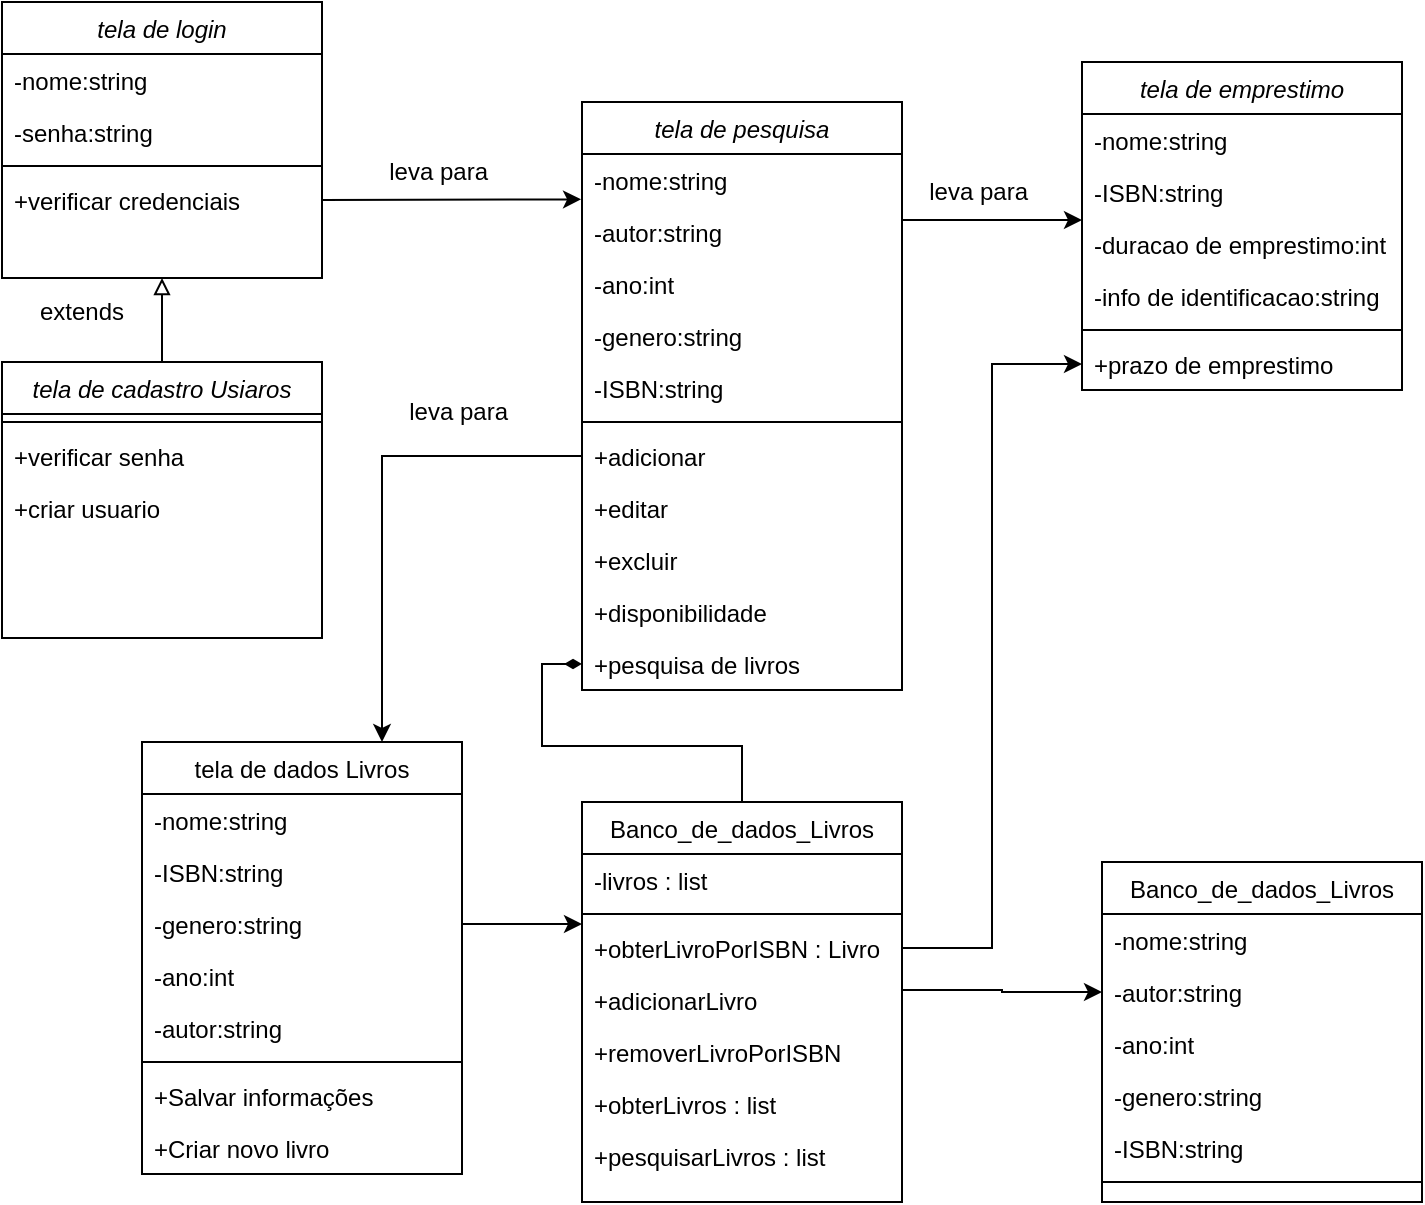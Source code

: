 <mxfile version="24.2.5" type="github">
  <diagram id="C5RBs43oDa-KdzZeNtuy" name="Page-1">
    <mxGraphModel dx="1093" dy="590" grid="1" gridSize="10" guides="1" tooltips="1" connect="1" arrows="1" fold="1" page="1" pageScale="1" pageWidth="827" pageHeight="1169" math="0" shadow="0">
      <root>
        <mxCell id="WIyWlLk6GJQsqaUBKTNV-0" />
        <mxCell id="WIyWlLk6GJQsqaUBKTNV-1" parent="WIyWlLk6GJQsqaUBKTNV-0" />
        <mxCell id="B1wBlmS9HVqavt_sbmlQ-0" value="tela de pesquisa" style="swimlane;fontStyle=2;align=center;verticalAlign=top;childLayout=stackLayout;horizontal=1;startSize=26;horizontalStack=0;resizeParent=1;resizeLast=0;collapsible=1;marginBottom=0;rounded=0;shadow=0;strokeWidth=1;" vertex="1" parent="WIyWlLk6GJQsqaUBKTNV-1">
          <mxGeometry x="340" y="120" width="160" height="294" as="geometry">
            <mxRectangle x="230" y="140" width="160" height="26" as="alternateBounds" />
          </mxGeometry>
        </mxCell>
        <mxCell id="B1wBlmS9HVqavt_sbmlQ-1" value="-nome:string" style="text;align=left;verticalAlign=top;spacingLeft=4;spacingRight=4;overflow=hidden;rotatable=0;points=[[0,0.5],[1,0.5]];portConstraint=eastwest;" vertex="1" parent="B1wBlmS9HVqavt_sbmlQ-0">
          <mxGeometry y="26" width="160" height="26" as="geometry" />
        </mxCell>
        <mxCell id="B1wBlmS9HVqavt_sbmlQ-2" value="-autor:string" style="text;align=left;verticalAlign=top;spacingLeft=4;spacingRight=4;overflow=hidden;rotatable=0;points=[[0,0.5],[1,0.5]];portConstraint=eastwest;" vertex="1" parent="B1wBlmS9HVqavt_sbmlQ-0">
          <mxGeometry y="52" width="160" height="26" as="geometry" />
        </mxCell>
        <mxCell id="B1wBlmS9HVqavt_sbmlQ-37" value="-ano:int" style="text;align=left;verticalAlign=top;spacingLeft=4;spacingRight=4;overflow=hidden;rotatable=0;points=[[0,0.5],[1,0.5]];portConstraint=eastwest;" vertex="1" parent="B1wBlmS9HVqavt_sbmlQ-0">
          <mxGeometry y="78" width="160" height="26" as="geometry" />
        </mxCell>
        <mxCell id="B1wBlmS9HVqavt_sbmlQ-38" value="-genero:string" style="text;align=left;verticalAlign=top;spacingLeft=4;spacingRight=4;overflow=hidden;rotatable=0;points=[[0,0.5],[1,0.5]];portConstraint=eastwest;" vertex="1" parent="B1wBlmS9HVqavt_sbmlQ-0">
          <mxGeometry y="104" width="160" height="26" as="geometry" />
        </mxCell>
        <mxCell id="B1wBlmS9HVqavt_sbmlQ-36" value="-ISBN:string" style="text;align=left;verticalAlign=top;spacingLeft=4;spacingRight=4;overflow=hidden;rotatable=0;points=[[0,0.5],[1,0.5]];portConstraint=eastwest;" vertex="1" parent="B1wBlmS9HVqavt_sbmlQ-0">
          <mxGeometry y="130" width="160" height="26" as="geometry" />
        </mxCell>
        <mxCell id="B1wBlmS9HVqavt_sbmlQ-3" value="" style="line;html=1;strokeWidth=1;align=left;verticalAlign=middle;spacingTop=-1;spacingLeft=3;spacingRight=3;rotatable=0;labelPosition=right;points=[];portConstraint=eastwest;" vertex="1" parent="B1wBlmS9HVqavt_sbmlQ-0">
          <mxGeometry y="156" width="160" height="8" as="geometry" />
        </mxCell>
        <mxCell id="B1wBlmS9HVqavt_sbmlQ-4" value="+adicionar" style="text;align=left;verticalAlign=top;spacingLeft=4;spacingRight=4;overflow=hidden;rotatable=0;points=[[0,0.5],[1,0.5]];portConstraint=eastwest;" vertex="1" parent="B1wBlmS9HVqavt_sbmlQ-0">
          <mxGeometry y="164" width="160" height="26" as="geometry" />
        </mxCell>
        <mxCell id="B1wBlmS9HVqavt_sbmlQ-5" value="+editar" style="text;align=left;verticalAlign=top;spacingLeft=4;spacingRight=4;overflow=hidden;rotatable=0;points=[[0,0.5],[1,0.5]];portConstraint=eastwest;" vertex="1" parent="B1wBlmS9HVqavt_sbmlQ-0">
          <mxGeometry y="190" width="160" height="26" as="geometry" />
        </mxCell>
        <mxCell id="B1wBlmS9HVqavt_sbmlQ-6" value="+excluir" style="text;align=left;verticalAlign=top;spacingLeft=4;spacingRight=4;overflow=hidden;rotatable=0;points=[[0,0.5],[1,0.5]];portConstraint=eastwest;" vertex="1" parent="B1wBlmS9HVqavt_sbmlQ-0">
          <mxGeometry y="216" width="160" height="26" as="geometry" />
        </mxCell>
        <mxCell id="B1wBlmS9HVqavt_sbmlQ-7" value="+disponibilidade" style="text;align=left;verticalAlign=top;spacingLeft=4;spacingRight=4;overflow=hidden;rotatable=0;points=[[0,0.5],[1,0.5]];portConstraint=eastwest;" vertex="1" parent="B1wBlmS9HVqavt_sbmlQ-0">
          <mxGeometry y="242" width="160" height="26" as="geometry" />
        </mxCell>
        <mxCell id="B1wBlmS9HVqavt_sbmlQ-9" value="+pesquisa de livros" style="text;align=left;verticalAlign=top;spacingLeft=4;spacingRight=4;overflow=hidden;rotatable=0;points=[[0,0.5],[1,0.5]];portConstraint=eastwest;" vertex="1" parent="B1wBlmS9HVqavt_sbmlQ-0">
          <mxGeometry y="268" width="160" height="26" as="geometry" />
        </mxCell>
        <mxCell id="B1wBlmS9HVqavt_sbmlQ-10" value="tela de login" style="swimlane;fontStyle=2;align=center;verticalAlign=top;childLayout=stackLayout;horizontal=1;startSize=26;horizontalStack=0;resizeParent=1;resizeLast=0;collapsible=1;marginBottom=0;rounded=0;shadow=0;strokeWidth=1;" vertex="1" parent="WIyWlLk6GJQsqaUBKTNV-1">
          <mxGeometry x="50" y="70" width="160" height="138" as="geometry">
            <mxRectangle x="230" y="140" width="160" height="26" as="alternateBounds" />
          </mxGeometry>
        </mxCell>
        <mxCell id="B1wBlmS9HVqavt_sbmlQ-11" value="-nome:string" style="text;align=left;verticalAlign=top;spacingLeft=4;spacingRight=4;overflow=hidden;rotatable=0;points=[[0,0.5],[1,0.5]];portConstraint=eastwest;" vertex="1" parent="B1wBlmS9HVqavt_sbmlQ-10">
          <mxGeometry y="26" width="160" height="26" as="geometry" />
        </mxCell>
        <mxCell id="B1wBlmS9HVqavt_sbmlQ-12" value="-senha:string" style="text;align=left;verticalAlign=top;spacingLeft=4;spacingRight=4;overflow=hidden;rotatable=0;points=[[0,0.5],[1,0.5]];portConstraint=eastwest;rounded=0;shadow=0;html=0;" vertex="1" parent="B1wBlmS9HVqavt_sbmlQ-10">
          <mxGeometry y="52" width="160" height="26" as="geometry" />
        </mxCell>
        <mxCell id="B1wBlmS9HVqavt_sbmlQ-13" value="" style="line;html=1;strokeWidth=1;align=left;verticalAlign=middle;spacingTop=-1;spacingLeft=3;spacingRight=3;rotatable=0;labelPosition=right;points=[];portConstraint=eastwest;" vertex="1" parent="B1wBlmS9HVqavt_sbmlQ-10">
          <mxGeometry y="78" width="160" height="8" as="geometry" />
        </mxCell>
        <mxCell id="B1wBlmS9HVqavt_sbmlQ-14" value="+verificar credenciais" style="text;align=left;verticalAlign=top;spacingLeft=4;spacingRight=4;overflow=hidden;rotatable=0;points=[[0,0.5],[1,0.5]];portConstraint=eastwest;" vertex="1" parent="B1wBlmS9HVqavt_sbmlQ-10">
          <mxGeometry y="86" width="160" height="26" as="geometry" />
        </mxCell>
        <mxCell id="B1wBlmS9HVqavt_sbmlQ-15" value="tela de emprestimo" style="swimlane;fontStyle=2;align=center;verticalAlign=top;childLayout=stackLayout;horizontal=1;startSize=26;horizontalStack=0;resizeParent=1;resizeLast=0;collapsible=1;marginBottom=0;rounded=0;shadow=0;strokeWidth=1;" vertex="1" parent="WIyWlLk6GJQsqaUBKTNV-1">
          <mxGeometry x="590" y="100" width="160" height="164" as="geometry">
            <mxRectangle x="230" y="140" width="160" height="26" as="alternateBounds" />
          </mxGeometry>
        </mxCell>
        <mxCell id="B1wBlmS9HVqavt_sbmlQ-16" value="-nome:string" style="text;align=left;verticalAlign=top;spacingLeft=4;spacingRight=4;overflow=hidden;rotatable=0;points=[[0,0.5],[1,0.5]];portConstraint=eastwest;" vertex="1" parent="B1wBlmS9HVqavt_sbmlQ-15">
          <mxGeometry y="26" width="160" height="26" as="geometry" />
        </mxCell>
        <mxCell id="B1wBlmS9HVqavt_sbmlQ-51" value="-ISBN:string" style="text;align=left;verticalAlign=top;spacingLeft=4;spacingRight=4;overflow=hidden;rotatable=0;points=[[0,0.5],[1,0.5]];portConstraint=eastwest;" vertex="1" parent="B1wBlmS9HVqavt_sbmlQ-15">
          <mxGeometry y="52" width="160" height="26" as="geometry" />
        </mxCell>
        <mxCell id="B1wBlmS9HVqavt_sbmlQ-17" value="-duracao de emprestimo:int" style="text;align=left;verticalAlign=top;spacingLeft=4;spacingRight=4;overflow=hidden;rotatable=0;points=[[0,0.5],[1,0.5]];portConstraint=eastwest;" vertex="1" parent="B1wBlmS9HVqavt_sbmlQ-15">
          <mxGeometry y="78" width="160" height="26" as="geometry" />
        </mxCell>
        <mxCell id="B1wBlmS9HVqavt_sbmlQ-18" value="-info de identificacao:string" style="text;align=left;verticalAlign=top;spacingLeft=4;spacingRight=4;overflow=hidden;rotatable=0;points=[[0,0.5],[1,0.5]];portConstraint=eastwest;" vertex="1" parent="B1wBlmS9HVqavt_sbmlQ-15">
          <mxGeometry y="104" width="160" height="26" as="geometry" />
        </mxCell>
        <mxCell id="B1wBlmS9HVqavt_sbmlQ-19" value="" style="line;html=1;strokeWidth=1;align=left;verticalAlign=middle;spacingTop=-1;spacingLeft=3;spacingRight=3;rotatable=0;labelPosition=right;points=[];portConstraint=eastwest;" vertex="1" parent="B1wBlmS9HVqavt_sbmlQ-15">
          <mxGeometry y="130" width="160" height="8" as="geometry" />
        </mxCell>
        <mxCell id="B1wBlmS9HVqavt_sbmlQ-21" value="+prazo de emprestimo" style="text;align=left;verticalAlign=top;spacingLeft=4;spacingRight=4;overflow=hidden;rotatable=0;points=[[0,0.5],[1,0.5]];portConstraint=eastwest;" vertex="1" parent="B1wBlmS9HVqavt_sbmlQ-15">
          <mxGeometry y="138" width="160" height="26" as="geometry" />
        </mxCell>
        <mxCell id="B1wBlmS9HVqavt_sbmlQ-22" value="tela de cadastro Usiaros" style="swimlane;fontStyle=2;align=center;verticalAlign=top;childLayout=stackLayout;horizontal=1;startSize=26;horizontalStack=0;resizeParent=1;resizeLast=0;collapsible=1;marginBottom=0;rounded=0;shadow=0;strokeWidth=1;" vertex="1" parent="WIyWlLk6GJQsqaUBKTNV-1">
          <mxGeometry x="50" y="250" width="160" height="138" as="geometry">
            <mxRectangle x="230" y="140" width="160" height="26" as="alternateBounds" />
          </mxGeometry>
        </mxCell>
        <mxCell id="B1wBlmS9HVqavt_sbmlQ-23" value="" style="line;html=1;strokeWidth=1;align=left;verticalAlign=middle;spacingTop=-1;spacingLeft=3;spacingRight=3;rotatable=0;labelPosition=right;points=[];portConstraint=eastwest;" vertex="1" parent="B1wBlmS9HVqavt_sbmlQ-22">
          <mxGeometry y="26" width="160" height="8" as="geometry" />
        </mxCell>
        <mxCell id="B1wBlmS9HVqavt_sbmlQ-24" value="+verificar senha" style="text;align=left;verticalAlign=top;spacingLeft=4;spacingRight=4;overflow=hidden;rotatable=0;points=[[0,0.5],[1,0.5]];portConstraint=eastwest;" vertex="1" parent="B1wBlmS9HVqavt_sbmlQ-22">
          <mxGeometry y="34" width="160" height="26" as="geometry" />
        </mxCell>
        <mxCell id="B1wBlmS9HVqavt_sbmlQ-25" value="+criar usuario" style="text;align=left;verticalAlign=top;spacingLeft=4;spacingRight=4;overflow=hidden;rotatable=0;points=[[0,0.5],[1,0.5]];portConstraint=eastwest;" vertex="1" parent="B1wBlmS9HVqavt_sbmlQ-22">
          <mxGeometry y="60" width="160" height="26" as="geometry" />
        </mxCell>
        <mxCell id="B1wBlmS9HVqavt_sbmlQ-26" value="" style="endArrow=block;html=1;rounded=0;endFill=0;" edge="1" parent="WIyWlLk6GJQsqaUBKTNV-1" source="B1wBlmS9HVqavt_sbmlQ-22" target="B1wBlmS9HVqavt_sbmlQ-10">
          <mxGeometry width="50" height="50" relative="1" as="geometry">
            <mxPoint x="390" y="320" as="sourcePoint" />
            <mxPoint x="440" y="270" as="targetPoint" />
          </mxGeometry>
        </mxCell>
        <mxCell id="B1wBlmS9HVqavt_sbmlQ-27" value="extends" style="text;html=1;align=center;verticalAlign=middle;whiteSpace=wrap;rounded=0;" vertex="1" parent="WIyWlLk6GJQsqaUBKTNV-1">
          <mxGeometry x="60" y="210" width="60" height="30" as="geometry" />
        </mxCell>
        <mxCell id="B1wBlmS9HVqavt_sbmlQ-30" value="" style="endArrow=classic;html=1;rounded=0;entryX=-0.003;entryY=0.872;entryDx=0;entryDy=0;exitX=1;exitY=0.5;exitDx=0;exitDy=0;entryPerimeter=0;" edge="1" parent="WIyWlLk6GJQsqaUBKTNV-1" source="B1wBlmS9HVqavt_sbmlQ-14" target="B1wBlmS9HVqavt_sbmlQ-1">
          <mxGeometry width="50" height="50" relative="1" as="geometry">
            <mxPoint x="390" y="320" as="sourcePoint" />
            <mxPoint x="440" y="270" as="targetPoint" />
          </mxGeometry>
        </mxCell>
        <mxCell id="B1wBlmS9HVqavt_sbmlQ-31" value="leva para&amp;nbsp;" style="text;html=1;align=center;verticalAlign=middle;whiteSpace=wrap;rounded=0;" vertex="1" parent="WIyWlLk6GJQsqaUBKTNV-1">
          <mxGeometry x="240" y="140" width="60" height="30" as="geometry" />
        </mxCell>
        <mxCell id="B1wBlmS9HVqavt_sbmlQ-32" value="tela de dados Livros" style="swimlane;fontStyle=0;align=center;verticalAlign=top;childLayout=stackLayout;horizontal=1;startSize=26;horizontalStack=0;resizeParent=1;resizeLast=0;collapsible=1;marginBottom=0;rounded=0;shadow=0;strokeWidth=1;" vertex="1" parent="WIyWlLk6GJQsqaUBKTNV-1">
          <mxGeometry x="120" y="440" width="160" height="216" as="geometry">
            <mxRectangle x="230" y="140" width="160" height="26" as="alternateBounds" />
          </mxGeometry>
        </mxCell>
        <mxCell id="B1wBlmS9HVqavt_sbmlQ-46" value="-nome:string" style="text;align=left;verticalAlign=top;spacingLeft=4;spacingRight=4;overflow=hidden;rotatable=0;points=[[0,0.5],[1,0.5]];portConstraint=eastwest;" vertex="1" parent="B1wBlmS9HVqavt_sbmlQ-32">
          <mxGeometry y="26" width="160" height="26" as="geometry" />
        </mxCell>
        <mxCell id="B1wBlmS9HVqavt_sbmlQ-50" value="-ISBN:string" style="text;align=left;verticalAlign=top;spacingLeft=4;spacingRight=4;overflow=hidden;rotatable=0;points=[[0,0.5],[1,0.5]];portConstraint=eastwest;" vertex="1" parent="B1wBlmS9HVqavt_sbmlQ-32">
          <mxGeometry y="52" width="160" height="26" as="geometry" />
        </mxCell>
        <mxCell id="B1wBlmS9HVqavt_sbmlQ-49" value="-genero:string" style="text;align=left;verticalAlign=top;spacingLeft=4;spacingRight=4;overflow=hidden;rotatable=0;points=[[0,0.5],[1,0.5]];portConstraint=eastwest;" vertex="1" parent="B1wBlmS9HVqavt_sbmlQ-32">
          <mxGeometry y="78" width="160" height="26" as="geometry" />
        </mxCell>
        <mxCell id="B1wBlmS9HVqavt_sbmlQ-48" value="-ano:int" style="text;align=left;verticalAlign=top;spacingLeft=4;spacingRight=4;overflow=hidden;rotatable=0;points=[[0,0.5],[1,0.5]];portConstraint=eastwest;" vertex="1" parent="B1wBlmS9HVqavt_sbmlQ-32">
          <mxGeometry y="104" width="160" height="26" as="geometry" />
        </mxCell>
        <mxCell id="B1wBlmS9HVqavt_sbmlQ-47" value="-autor:string" style="text;align=left;verticalAlign=top;spacingLeft=4;spacingRight=4;overflow=hidden;rotatable=0;points=[[0,0.5],[1,0.5]];portConstraint=eastwest;" vertex="1" parent="B1wBlmS9HVqavt_sbmlQ-32">
          <mxGeometry y="130" width="160" height="26" as="geometry" />
        </mxCell>
        <mxCell id="B1wBlmS9HVqavt_sbmlQ-33" value="" style="line;html=1;strokeWidth=1;align=left;verticalAlign=middle;spacingTop=-1;spacingLeft=3;spacingRight=3;rotatable=0;labelPosition=right;points=[];portConstraint=eastwest;" vertex="1" parent="B1wBlmS9HVqavt_sbmlQ-32">
          <mxGeometry y="156" width="160" height="8" as="geometry" />
        </mxCell>
        <mxCell id="B1wBlmS9HVqavt_sbmlQ-44" value="+Salvar informações" style="text;align=left;verticalAlign=top;spacingLeft=4;spacingRight=4;overflow=hidden;rotatable=0;points=[[0,0.5],[1,0.5]];portConstraint=eastwest;" vertex="1" parent="B1wBlmS9HVqavt_sbmlQ-32">
          <mxGeometry y="164" width="160" height="26" as="geometry" />
        </mxCell>
        <mxCell id="B1wBlmS9HVqavt_sbmlQ-52" value="+Criar novo livro" style="text;align=left;verticalAlign=top;spacingLeft=4;spacingRight=4;overflow=hidden;rotatable=0;points=[[0,0.5],[1,0.5]];portConstraint=eastwest;" vertex="1" parent="B1wBlmS9HVqavt_sbmlQ-32">
          <mxGeometry y="190" width="160" height="26" as="geometry" />
        </mxCell>
        <mxCell id="B1wBlmS9HVqavt_sbmlQ-39" value="" style="endArrow=classic;html=1;rounded=0;" edge="1" parent="WIyWlLk6GJQsqaUBKTNV-1">
          <mxGeometry width="50" height="50" relative="1" as="geometry">
            <mxPoint x="500" y="179" as="sourcePoint" />
            <mxPoint x="590" y="179" as="targetPoint" />
          </mxGeometry>
        </mxCell>
        <mxCell id="B1wBlmS9HVqavt_sbmlQ-40" value="leva para&amp;nbsp;" style="text;html=1;align=center;verticalAlign=middle;whiteSpace=wrap;rounded=0;" vertex="1" parent="WIyWlLk6GJQsqaUBKTNV-1">
          <mxGeometry x="510" y="150" width="60" height="30" as="geometry" />
        </mxCell>
        <mxCell id="B1wBlmS9HVqavt_sbmlQ-41" value="" style="endArrow=classic;html=1;rounded=0;exitX=0;exitY=0.5;exitDx=0;exitDy=0;entryX=0.75;entryY=0;entryDx=0;entryDy=0;edgeStyle=orthogonalEdgeStyle;" edge="1" parent="WIyWlLk6GJQsqaUBKTNV-1" source="B1wBlmS9HVqavt_sbmlQ-4" target="B1wBlmS9HVqavt_sbmlQ-32">
          <mxGeometry width="50" height="50" relative="1" as="geometry">
            <mxPoint x="30" y="489" as="sourcePoint" />
            <mxPoint x="120" y="489" as="targetPoint" />
          </mxGeometry>
        </mxCell>
        <mxCell id="B1wBlmS9HVqavt_sbmlQ-42" value="leva para&amp;nbsp;" style="text;html=1;align=center;verticalAlign=middle;whiteSpace=wrap;rounded=0;" vertex="1" parent="WIyWlLk6GJQsqaUBKTNV-1">
          <mxGeometry x="250" y="260" width="60" height="30" as="geometry" />
        </mxCell>
        <mxCell id="B1wBlmS9HVqavt_sbmlQ-82" style="edgeStyle=orthogonalEdgeStyle;rounded=0;orthogonalLoop=1;jettySize=auto;html=1;exitX=0.5;exitY=0;exitDx=0;exitDy=0;entryX=0;entryY=0.5;entryDx=0;entryDy=0;endArrow=diamondThin;endFill=1;" edge="1" parent="WIyWlLk6GJQsqaUBKTNV-1" source="B1wBlmS9HVqavt_sbmlQ-53" target="B1wBlmS9HVqavt_sbmlQ-9">
          <mxGeometry relative="1" as="geometry" />
        </mxCell>
        <mxCell id="B1wBlmS9HVqavt_sbmlQ-53" value="Banco_de_dados_Livros" style="swimlane;fontStyle=0;align=center;verticalAlign=top;childLayout=stackLayout;horizontal=1;startSize=26;horizontalStack=0;resizeParent=1;resizeLast=0;collapsible=1;marginBottom=0;rounded=0;shadow=0;strokeWidth=1;" vertex="1" parent="WIyWlLk6GJQsqaUBKTNV-1">
          <mxGeometry x="340" y="470" width="160" height="200" as="geometry">
            <mxRectangle x="230" y="140" width="160" height="26" as="alternateBounds" />
          </mxGeometry>
        </mxCell>
        <mxCell id="B1wBlmS9HVqavt_sbmlQ-54" value="-livros : list" style="text;align=left;verticalAlign=top;spacingLeft=4;spacingRight=4;overflow=hidden;rotatable=0;points=[[0,0.5],[1,0.5]];portConstraint=eastwest;" vertex="1" parent="B1wBlmS9HVqavt_sbmlQ-53">
          <mxGeometry y="26" width="160" height="26" as="geometry" />
        </mxCell>
        <mxCell id="B1wBlmS9HVqavt_sbmlQ-59" value="" style="line;html=1;strokeWidth=1;align=left;verticalAlign=middle;spacingTop=-1;spacingLeft=3;spacingRight=3;rotatable=0;labelPosition=right;points=[];portConstraint=eastwest;" vertex="1" parent="B1wBlmS9HVqavt_sbmlQ-53">
          <mxGeometry y="52" width="160" height="8" as="geometry" />
        </mxCell>
        <mxCell id="B1wBlmS9HVqavt_sbmlQ-60" value="+obterLivroPorISBN : Livro" style="text;align=left;verticalAlign=top;spacingLeft=4;spacingRight=4;overflow=hidden;rotatable=0;points=[[0,0.5],[1,0.5]];portConstraint=eastwest;" vertex="1" parent="B1wBlmS9HVqavt_sbmlQ-53">
          <mxGeometry y="60" width="160" height="26" as="geometry" />
        </mxCell>
        <mxCell id="B1wBlmS9HVqavt_sbmlQ-62" value="+adicionarLivro" style="text;align=left;verticalAlign=top;spacingLeft=4;spacingRight=4;overflow=hidden;rotatable=0;points=[[0,0.5],[1,0.5]];portConstraint=eastwest;" vertex="1" parent="B1wBlmS9HVqavt_sbmlQ-53">
          <mxGeometry y="86" width="160" height="26" as="geometry" />
        </mxCell>
        <mxCell id="B1wBlmS9HVqavt_sbmlQ-63" value="+removerLivroPorISBN" style="text;align=left;verticalAlign=top;spacingLeft=4;spacingRight=4;overflow=hidden;rotatable=0;points=[[0,0.5],[1,0.5]];portConstraint=eastwest;" vertex="1" parent="B1wBlmS9HVqavt_sbmlQ-53">
          <mxGeometry y="112" width="160" height="26" as="geometry" />
        </mxCell>
        <mxCell id="B1wBlmS9HVqavt_sbmlQ-64" value="+obterLivros : list" style="text;align=left;verticalAlign=top;spacingLeft=4;spacingRight=4;overflow=hidden;rotatable=0;points=[[0,0.5],[1,0.5]];portConstraint=eastwest;" vertex="1" parent="B1wBlmS9HVqavt_sbmlQ-53">
          <mxGeometry y="138" width="160" height="26" as="geometry" />
        </mxCell>
        <mxCell id="B1wBlmS9HVqavt_sbmlQ-67" value="+pesquisarLivros : list" style="text;align=left;verticalAlign=top;spacingLeft=4;spacingRight=4;overflow=hidden;rotatable=0;points=[[0,0.5],[1,0.5]];portConstraint=eastwest;" vertex="1" parent="B1wBlmS9HVqavt_sbmlQ-53">
          <mxGeometry y="164" width="160" height="26" as="geometry" />
        </mxCell>
        <mxCell id="B1wBlmS9HVqavt_sbmlQ-65" style="edgeStyle=orthogonalEdgeStyle;rounded=0;orthogonalLoop=1;jettySize=auto;html=1;exitX=1;exitY=0.5;exitDx=0;exitDy=0;entryX=0;entryY=0.346;entryDx=0;entryDy=0;entryPerimeter=0;" edge="1" parent="WIyWlLk6GJQsqaUBKTNV-1" source="B1wBlmS9HVqavt_sbmlQ-49">
          <mxGeometry relative="1" as="geometry">
            <mxPoint x="340" y="530.996" as="targetPoint" />
          </mxGeometry>
        </mxCell>
        <mxCell id="B1wBlmS9HVqavt_sbmlQ-68" value="Banco_de_dados_Livros" style="swimlane;fontStyle=0;align=center;verticalAlign=top;childLayout=stackLayout;horizontal=1;startSize=26;horizontalStack=0;resizeParent=1;resizeLast=0;collapsible=1;marginBottom=0;rounded=0;shadow=0;strokeWidth=1;" vertex="1" parent="WIyWlLk6GJQsqaUBKTNV-1">
          <mxGeometry x="600" y="500" width="160" height="170" as="geometry">
            <mxRectangle x="230" y="140" width="160" height="26" as="alternateBounds" />
          </mxGeometry>
        </mxCell>
        <mxCell id="B1wBlmS9HVqavt_sbmlQ-69" value="-nome:string" style="text;align=left;verticalAlign=top;spacingLeft=4;spacingRight=4;overflow=hidden;rotatable=0;points=[[0,0.5],[1,0.5]];portConstraint=eastwest;" vertex="1" parent="B1wBlmS9HVqavt_sbmlQ-68">
          <mxGeometry y="26" width="160" height="26" as="geometry" />
        </mxCell>
        <mxCell id="B1wBlmS9HVqavt_sbmlQ-70" value="-autor:string" style="text;align=left;verticalAlign=top;spacingLeft=4;spacingRight=4;overflow=hidden;rotatable=0;points=[[0,0.5],[1,0.5]];portConstraint=eastwest;" vertex="1" parent="B1wBlmS9HVqavt_sbmlQ-68">
          <mxGeometry y="52" width="160" height="26" as="geometry" />
        </mxCell>
        <mxCell id="B1wBlmS9HVqavt_sbmlQ-71" value="-ano:int" style="text;align=left;verticalAlign=top;spacingLeft=4;spacingRight=4;overflow=hidden;rotatable=0;points=[[0,0.5],[1,0.5]];portConstraint=eastwest;" vertex="1" parent="B1wBlmS9HVqavt_sbmlQ-68">
          <mxGeometry y="78" width="160" height="26" as="geometry" />
        </mxCell>
        <mxCell id="B1wBlmS9HVqavt_sbmlQ-72" value="-genero:string" style="text;align=left;verticalAlign=top;spacingLeft=4;spacingRight=4;overflow=hidden;rotatable=0;points=[[0,0.5],[1,0.5]];portConstraint=eastwest;" vertex="1" parent="B1wBlmS9HVqavt_sbmlQ-68">
          <mxGeometry y="104" width="160" height="26" as="geometry" />
        </mxCell>
        <mxCell id="B1wBlmS9HVqavt_sbmlQ-73" value="-ISBN:string" style="text;align=left;verticalAlign=top;spacingLeft=4;spacingRight=4;overflow=hidden;rotatable=0;points=[[0,0.5],[1,0.5]];portConstraint=eastwest;" vertex="1" parent="B1wBlmS9HVqavt_sbmlQ-68">
          <mxGeometry y="130" width="160" height="26" as="geometry" />
        </mxCell>
        <mxCell id="B1wBlmS9HVqavt_sbmlQ-74" value="" style="line;html=1;strokeWidth=1;align=left;verticalAlign=middle;spacingTop=-1;spacingLeft=3;spacingRight=3;rotatable=0;labelPosition=right;points=[];portConstraint=eastwest;" vertex="1" parent="B1wBlmS9HVqavt_sbmlQ-68">
          <mxGeometry y="156" width="160" height="8" as="geometry" />
        </mxCell>
        <mxCell id="B1wBlmS9HVqavt_sbmlQ-80" style="edgeStyle=orthogonalEdgeStyle;rounded=0;orthogonalLoop=1;jettySize=auto;html=1;exitX=1;exitY=0.308;exitDx=0;exitDy=0;entryX=0;entryY=0.5;entryDx=0;entryDy=0;exitPerimeter=0;" edge="1" parent="WIyWlLk6GJQsqaUBKTNV-1" source="B1wBlmS9HVqavt_sbmlQ-62" target="B1wBlmS9HVqavt_sbmlQ-70">
          <mxGeometry relative="1" as="geometry" />
        </mxCell>
        <mxCell id="B1wBlmS9HVqavt_sbmlQ-81" style="edgeStyle=orthogonalEdgeStyle;rounded=0;orthogonalLoop=1;jettySize=auto;html=1;exitX=1;exitY=0.5;exitDx=0;exitDy=0;entryX=0;entryY=0.5;entryDx=0;entryDy=0;" edge="1" parent="WIyWlLk6GJQsqaUBKTNV-1" source="B1wBlmS9HVqavt_sbmlQ-60" target="B1wBlmS9HVqavt_sbmlQ-21">
          <mxGeometry relative="1" as="geometry" />
        </mxCell>
      </root>
    </mxGraphModel>
  </diagram>
</mxfile>
